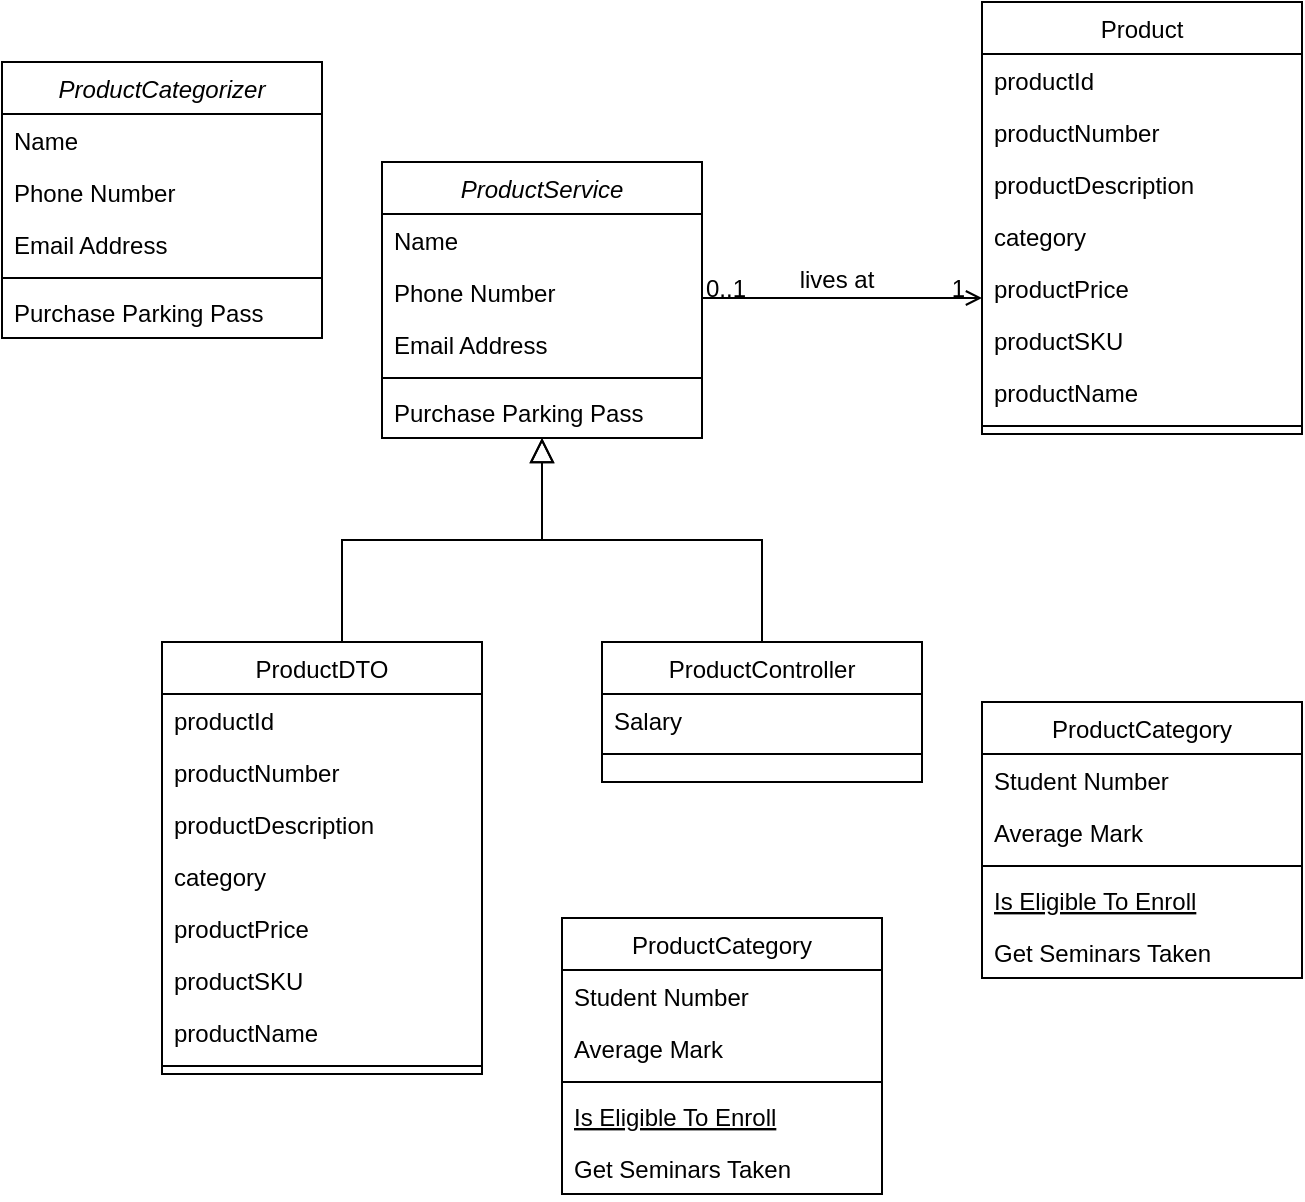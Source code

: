 <mxfile version="24.7.6">
  <diagram id="C5RBs43oDa-KdzZeNtuy" name="Page-1">
    <mxGraphModel dx="1090" dy="705" grid="1" gridSize="10" guides="1" tooltips="1" connect="1" arrows="1" fold="1" page="1" pageScale="1" pageWidth="827" pageHeight="1169" math="0" shadow="0">
      <root>
        <mxCell id="WIyWlLk6GJQsqaUBKTNV-0" />
        <mxCell id="WIyWlLk6GJQsqaUBKTNV-1" parent="WIyWlLk6GJQsqaUBKTNV-0" />
        <mxCell id="zkfFHV4jXpPFQw0GAbJ--0" value="ProductService" style="swimlane;fontStyle=2;align=center;verticalAlign=top;childLayout=stackLayout;horizontal=1;startSize=26;horizontalStack=0;resizeParent=1;resizeLast=0;collapsible=1;marginBottom=0;rounded=0;shadow=0;strokeWidth=1;" parent="WIyWlLk6GJQsqaUBKTNV-1" vertex="1">
          <mxGeometry x="220" y="120" width="160" height="138" as="geometry">
            <mxRectangle x="230" y="140" width="160" height="26" as="alternateBounds" />
          </mxGeometry>
        </mxCell>
        <mxCell id="zkfFHV4jXpPFQw0GAbJ--1" value="Name" style="text;align=left;verticalAlign=top;spacingLeft=4;spacingRight=4;overflow=hidden;rotatable=0;points=[[0,0.5],[1,0.5]];portConstraint=eastwest;" parent="zkfFHV4jXpPFQw0GAbJ--0" vertex="1">
          <mxGeometry y="26" width="160" height="26" as="geometry" />
        </mxCell>
        <mxCell id="zkfFHV4jXpPFQw0GAbJ--2" value="Phone Number" style="text;align=left;verticalAlign=top;spacingLeft=4;spacingRight=4;overflow=hidden;rotatable=0;points=[[0,0.5],[1,0.5]];portConstraint=eastwest;rounded=0;shadow=0;html=0;" parent="zkfFHV4jXpPFQw0GAbJ--0" vertex="1">
          <mxGeometry y="52" width="160" height="26" as="geometry" />
        </mxCell>
        <mxCell id="zkfFHV4jXpPFQw0GAbJ--3" value="Email Address" style="text;align=left;verticalAlign=top;spacingLeft=4;spacingRight=4;overflow=hidden;rotatable=0;points=[[0,0.5],[1,0.5]];portConstraint=eastwest;rounded=0;shadow=0;html=0;" parent="zkfFHV4jXpPFQw0GAbJ--0" vertex="1">
          <mxGeometry y="78" width="160" height="26" as="geometry" />
        </mxCell>
        <mxCell id="zkfFHV4jXpPFQw0GAbJ--4" value="" style="line;html=1;strokeWidth=1;align=left;verticalAlign=middle;spacingTop=-1;spacingLeft=3;spacingRight=3;rotatable=0;labelPosition=right;points=[];portConstraint=eastwest;" parent="zkfFHV4jXpPFQw0GAbJ--0" vertex="1">
          <mxGeometry y="104" width="160" height="8" as="geometry" />
        </mxCell>
        <mxCell id="zkfFHV4jXpPFQw0GAbJ--5" value="Purchase Parking Pass" style="text;align=left;verticalAlign=top;spacingLeft=4;spacingRight=4;overflow=hidden;rotatable=0;points=[[0,0.5],[1,0.5]];portConstraint=eastwest;" parent="zkfFHV4jXpPFQw0GAbJ--0" vertex="1">
          <mxGeometry y="112" width="160" height="26" as="geometry" />
        </mxCell>
        <mxCell id="zkfFHV4jXpPFQw0GAbJ--12" value="" style="endArrow=block;endSize=10;endFill=0;shadow=0;strokeWidth=1;rounded=0;curved=0;edgeStyle=elbowEdgeStyle;elbow=vertical;" parent="WIyWlLk6GJQsqaUBKTNV-1" target="zkfFHV4jXpPFQw0GAbJ--0" edge="1">
          <mxGeometry width="160" relative="1" as="geometry">
            <mxPoint x="200" y="360" as="sourcePoint" />
            <mxPoint x="200" y="203" as="targetPoint" />
          </mxGeometry>
        </mxCell>
        <mxCell id="zkfFHV4jXpPFQw0GAbJ--13" value="ProductController" style="swimlane;fontStyle=0;align=center;verticalAlign=top;childLayout=stackLayout;horizontal=1;startSize=26;horizontalStack=0;resizeParent=1;resizeLast=0;collapsible=1;marginBottom=0;rounded=0;shadow=0;strokeWidth=1;" parent="WIyWlLk6GJQsqaUBKTNV-1" vertex="1">
          <mxGeometry x="330" y="360" width="160" height="70" as="geometry">
            <mxRectangle x="340" y="380" width="170" height="26" as="alternateBounds" />
          </mxGeometry>
        </mxCell>
        <mxCell id="zkfFHV4jXpPFQw0GAbJ--14" value="Salary" style="text;align=left;verticalAlign=top;spacingLeft=4;spacingRight=4;overflow=hidden;rotatable=0;points=[[0,0.5],[1,0.5]];portConstraint=eastwest;" parent="zkfFHV4jXpPFQw0GAbJ--13" vertex="1">
          <mxGeometry y="26" width="160" height="26" as="geometry" />
        </mxCell>
        <mxCell id="zkfFHV4jXpPFQw0GAbJ--15" value="" style="line;html=1;strokeWidth=1;align=left;verticalAlign=middle;spacingTop=-1;spacingLeft=3;spacingRight=3;rotatable=0;labelPosition=right;points=[];portConstraint=eastwest;" parent="zkfFHV4jXpPFQw0GAbJ--13" vertex="1">
          <mxGeometry y="52" width="160" height="8" as="geometry" />
        </mxCell>
        <mxCell id="zkfFHV4jXpPFQw0GAbJ--16" value="" style="endArrow=block;endSize=10;endFill=0;shadow=0;strokeWidth=1;rounded=0;curved=0;edgeStyle=elbowEdgeStyle;elbow=vertical;" parent="WIyWlLk6GJQsqaUBKTNV-1" source="zkfFHV4jXpPFQw0GAbJ--13" target="zkfFHV4jXpPFQw0GAbJ--0" edge="1">
          <mxGeometry width="160" relative="1" as="geometry">
            <mxPoint x="210" y="373" as="sourcePoint" />
            <mxPoint x="310" y="271" as="targetPoint" />
          </mxGeometry>
        </mxCell>
        <mxCell id="zkfFHV4jXpPFQw0GAbJ--17" value="Product" style="swimlane;fontStyle=0;align=center;verticalAlign=top;childLayout=stackLayout;horizontal=1;startSize=26;horizontalStack=0;resizeParent=1;resizeLast=0;collapsible=1;marginBottom=0;rounded=0;shadow=0;strokeWidth=1;" parent="WIyWlLk6GJQsqaUBKTNV-1" vertex="1">
          <mxGeometry x="520" y="40" width="160" height="216" as="geometry">
            <mxRectangle x="550" y="140" width="160" height="26" as="alternateBounds" />
          </mxGeometry>
        </mxCell>
        <mxCell id="zkfFHV4jXpPFQw0GAbJ--18" value="productId" style="text;align=left;verticalAlign=top;spacingLeft=4;spacingRight=4;overflow=hidden;rotatable=0;points=[[0,0.5],[1,0.5]];portConstraint=eastwest;" parent="zkfFHV4jXpPFQw0GAbJ--17" vertex="1">
          <mxGeometry y="26" width="160" height="26" as="geometry" />
        </mxCell>
        <mxCell id="zkfFHV4jXpPFQw0GAbJ--19" value="productNumber" style="text;align=left;verticalAlign=top;spacingLeft=4;spacingRight=4;overflow=hidden;rotatable=0;points=[[0,0.5],[1,0.5]];portConstraint=eastwest;rounded=0;shadow=0;html=0;" parent="zkfFHV4jXpPFQw0GAbJ--17" vertex="1">
          <mxGeometry y="52" width="160" height="26" as="geometry" />
        </mxCell>
        <mxCell id="zkfFHV4jXpPFQw0GAbJ--20" value="productDescription" style="text;align=left;verticalAlign=top;spacingLeft=4;spacingRight=4;overflow=hidden;rotatable=0;points=[[0,0.5],[1,0.5]];portConstraint=eastwest;rounded=0;shadow=0;html=0;" parent="zkfFHV4jXpPFQw0GAbJ--17" vertex="1">
          <mxGeometry y="78" width="160" height="26" as="geometry" />
        </mxCell>
        <mxCell id="zkfFHV4jXpPFQw0GAbJ--21" value="category" style="text;align=left;verticalAlign=top;spacingLeft=4;spacingRight=4;overflow=hidden;rotatable=0;points=[[0,0.5],[1,0.5]];portConstraint=eastwest;rounded=0;shadow=0;html=0;" parent="zkfFHV4jXpPFQw0GAbJ--17" vertex="1">
          <mxGeometry y="104" width="160" height="26" as="geometry" />
        </mxCell>
        <mxCell id="zkfFHV4jXpPFQw0GAbJ--22" value="productPrice" style="text;align=left;verticalAlign=top;spacingLeft=4;spacingRight=4;overflow=hidden;rotatable=0;points=[[0,0.5],[1,0.5]];portConstraint=eastwest;rounded=0;shadow=0;html=0;" parent="zkfFHV4jXpPFQw0GAbJ--17" vertex="1">
          <mxGeometry y="130" width="160" height="26" as="geometry" />
        </mxCell>
        <mxCell id="vdLtgOFEtuR1bdomnZRr-0" value="productSKU" style="text;align=left;verticalAlign=top;spacingLeft=4;spacingRight=4;overflow=hidden;rotatable=0;points=[[0,0.5],[1,0.5]];portConstraint=eastwest;rounded=0;shadow=0;html=0;" vertex="1" parent="zkfFHV4jXpPFQw0GAbJ--17">
          <mxGeometry y="156" width="160" height="26" as="geometry" />
        </mxCell>
        <mxCell id="vdLtgOFEtuR1bdomnZRr-1" value="productName" style="text;align=left;verticalAlign=top;spacingLeft=4;spacingRight=4;overflow=hidden;rotatable=0;points=[[0,0.5],[1,0.5]];portConstraint=eastwest;rounded=0;shadow=0;html=0;" vertex="1" parent="zkfFHV4jXpPFQw0GAbJ--17">
          <mxGeometry y="182" width="160" height="26" as="geometry" />
        </mxCell>
        <mxCell id="zkfFHV4jXpPFQw0GAbJ--23" value="" style="line;html=1;strokeWidth=1;align=left;verticalAlign=middle;spacingTop=-1;spacingLeft=3;spacingRight=3;rotatable=0;labelPosition=right;points=[];portConstraint=eastwest;" parent="zkfFHV4jXpPFQw0GAbJ--17" vertex="1">
          <mxGeometry y="208" width="160" height="8" as="geometry" />
        </mxCell>
        <mxCell id="zkfFHV4jXpPFQw0GAbJ--26" value="" style="endArrow=open;shadow=0;strokeWidth=1;rounded=0;curved=0;endFill=1;edgeStyle=elbowEdgeStyle;elbow=vertical;" parent="WIyWlLk6GJQsqaUBKTNV-1" source="zkfFHV4jXpPFQw0GAbJ--0" target="zkfFHV4jXpPFQw0GAbJ--17" edge="1">
          <mxGeometry x="0.5" y="41" relative="1" as="geometry">
            <mxPoint x="380" y="192" as="sourcePoint" />
            <mxPoint x="540" y="192" as="targetPoint" />
            <mxPoint x="-40" y="32" as="offset" />
          </mxGeometry>
        </mxCell>
        <mxCell id="zkfFHV4jXpPFQw0GAbJ--27" value="0..1" style="resizable=0;align=left;verticalAlign=bottom;labelBackgroundColor=none;fontSize=12;" parent="zkfFHV4jXpPFQw0GAbJ--26" connectable="0" vertex="1">
          <mxGeometry x="-1" relative="1" as="geometry">
            <mxPoint y="4" as="offset" />
          </mxGeometry>
        </mxCell>
        <mxCell id="zkfFHV4jXpPFQw0GAbJ--28" value="1" style="resizable=0;align=right;verticalAlign=bottom;labelBackgroundColor=none;fontSize=12;" parent="zkfFHV4jXpPFQw0GAbJ--26" connectable="0" vertex="1">
          <mxGeometry x="1" relative="1" as="geometry">
            <mxPoint x="-7" y="4" as="offset" />
          </mxGeometry>
        </mxCell>
        <mxCell id="zkfFHV4jXpPFQw0GAbJ--29" value="lives at" style="text;html=1;resizable=0;points=[];;align=center;verticalAlign=middle;labelBackgroundColor=none;rounded=0;shadow=0;strokeWidth=1;fontSize=12;" parent="zkfFHV4jXpPFQw0GAbJ--26" vertex="1" connectable="0">
          <mxGeometry x="0.5" y="49" relative="1" as="geometry">
            <mxPoint x="-38" y="40" as="offset" />
          </mxGeometry>
        </mxCell>
        <mxCell id="udv1yEXfJXVsM3Ktqw7E-0" value="ProductCategory" style="swimlane;fontStyle=0;align=center;verticalAlign=top;childLayout=stackLayout;horizontal=1;startSize=26;horizontalStack=0;resizeParent=1;resizeLast=0;collapsible=1;marginBottom=0;rounded=0;shadow=0;strokeWidth=1;" parent="WIyWlLk6GJQsqaUBKTNV-1" vertex="1">
          <mxGeometry x="520" y="390" width="160" height="138" as="geometry">
            <mxRectangle x="130" y="380" width="160" height="26" as="alternateBounds" />
          </mxGeometry>
        </mxCell>
        <mxCell id="udv1yEXfJXVsM3Ktqw7E-1" value="Student Number" style="text;align=left;verticalAlign=top;spacingLeft=4;spacingRight=4;overflow=hidden;rotatable=0;points=[[0,0.5],[1,0.5]];portConstraint=eastwest;" parent="udv1yEXfJXVsM3Ktqw7E-0" vertex="1">
          <mxGeometry y="26" width="160" height="26" as="geometry" />
        </mxCell>
        <mxCell id="udv1yEXfJXVsM3Ktqw7E-2" value="Average Mark" style="text;align=left;verticalAlign=top;spacingLeft=4;spacingRight=4;overflow=hidden;rotatable=0;points=[[0,0.5],[1,0.5]];portConstraint=eastwest;rounded=0;shadow=0;html=0;" parent="udv1yEXfJXVsM3Ktqw7E-0" vertex="1">
          <mxGeometry y="52" width="160" height="26" as="geometry" />
        </mxCell>
        <mxCell id="udv1yEXfJXVsM3Ktqw7E-3" value="" style="line;html=1;strokeWidth=1;align=left;verticalAlign=middle;spacingTop=-1;spacingLeft=3;spacingRight=3;rotatable=0;labelPosition=right;points=[];portConstraint=eastwest;" parent="udv1yEXfJXVsM3Ktqw7E-0" vertex="1">
          <mxGeometry y="78" width="160" height="8" as="geometry" />
        </mxCell>
        <mxCell id="udv1yEXfJXVsM3Ktqw7E-4" value="Is Eligible To Enroll" style="text;align=left;verticalAlign=top;spacingLeft=4;spacingRight=4;overflow=hidden;rotatable=0;points=[[0,0.5],[1,0.5]];portConstraint=eastwest;fontStyle=4" parent="udv1yEXfJXVsM3Ktqw7E-0" vertex="1">
          <mxGeometry y="86" width="160" height="26" as="geometry" />
        </mxCell>
        <mxCell id="udv1yEXfJXVsM3Ktqw7E-5" value="Get Seminars Taken" style="text;align=left;verticalAlign=top;spacingLeft=4;spacingRight=4;overflow=hidden;rotatable=0;points=[[0,0.5],[1,0.5]];portConstraint=eastwest;" parent="udv1yEXfJXVsM3Ktqw7E-0" vertex="1">
          <mxGeometry y="112" width="160" height="26" as="geometry" />
        </mxCell>
        <mxCell id="udv1yEXfJXVsM3Ktqw7E-6" value="ProductCategory" style="swimlane;fontStyle=0;align=center;verticalAlign=top;childLayout=stackLayout;horizontal=1;startSize=26;horizontalStack=0;resizeParent=1;resizeLast=0;collapsible=1;marginBottom=0;rounded=0;shadow=0;strokeWidth=1;" parent="WIyWlLk6GJQsqaUBKTNV-1" vertex="1">
          <mxGeometry x="310" y="498" width="160" height="138" as="geometry">
            <mxRectangle x="130" y="380" width="160" height="26" as="alternateBounds" />
          </mxGeometry>
        </mxCell>
        <mxCell id="udv1yEXfJXVsM3Ktqw7E-7" value="Student Number" style="text;align=left;verticalAlign=top;spacingLeft=4;spacingRight=4;overflow=hidden;rotatable=0;points=[[0,0.5],[1,0.5]];portConstraint=eastwest;" parent="udv1yEXfJXVsM3Ktqw7E-6" vertex="1">
          <mxGeometry y="26" width="160" height="26" as="geometry" />
        </mxCell>
        <mxCell id="udv1yEXfJXVsM3Ktqw7E-8" value="Average Mark" style="text;align=left;verticalAlign=top;spacingLeft=4;spacingRight=4;overflow=hidden;rotatable=0;points=[[0,0.5],[1,0.5]];portConstraint=eastwest;rounded=0;shadow=0;html=0;" parent="udv1yEXfJXVsM3Ktqw7E-6" vertex="1">
          <mxGeometry y="52" width="160" height="26" as="geometry" />
        </mxCell>
        <mxCell id="udv1yEXfJXVsM3Ktqw7E-9" value="" style="line;html=1;strokeWidth=1;align=left;verticalAlign=middle;spacingTop=-1;spacingLeft=3;spacingRight=3;rotatable=0;labelPosition=right;points=[];portConstraint=eastwest;" parent="udv1yEXfJXVsM3Ktqw7E-6" vertex="1">
          <mxGeometry y="78" width="160" height="8" as="geometry" />
        </mxCell>
        <mxCell id="udv1yEXfJXVsM3Ktqw7E-10" value="Is Eligible To Enroll" style="text;align=left;verticalAlign=top;spacingLeft=4;spacingRight=4;overflow=hidden;rotatable=0;points=[[0,0.5],[1,0.5]];portConstraint=eastwest;fontStyle=4" parent="udv1yEXfJXVsM3Ktqw7E-6" vertex="1">
          <mxGeometry y="86" width="160" height="26" as="geometry" />
        </mxCell>
        <mxCell id="udv1yEXfJXVsM3Ktqw7E-11" value="Get Seminars Taken" style="text;align=left;verticalAlign=top;spacingLeft=4;spacingRight=4;overflow=hidden;rotatable=0;points=[[0,0.5],[1,0.5]];portConstraint=eastwest;" parent="udv1yEXfJXVsM3Ktqw7E-6" vertex="1">
          <mxGeometry y="112" width="160" height="26" as="geometry" />
        </mxCell>
        <mxCell id="udv1yEXfJXVsM3Ktqw7E-12" value="ProductCategorizer" style="swimlane;fontStyle=2;align=center;verticalAlign=top;childLayout=stackLayout;horizontal=1;startSize=26;horizontalStack=0;resizeParent=1;resizeLast=0;collapsible=1;marginBottom=0;rounded=0;shadow=0;strokeWidth=1;" parent="WIyWlLk6GJQsqaUBKTNV-1" vertex="1">
          <mxGeometry x="30" y="70" width="160" height="138" as="geometry">
            <mxRectangle x="230" y="140" width="160" height="26" as="alternateBounds" />
          </mxGeometry>
        </mxCell>
        <mxCell id="udv1yEXfJXVsM3Ktqw7E-13" value="Name" style="text;align=left;verticalAlign=top;spacingLeft=4;spacingRight=4;overflow=hidden;rotatable=0;points=[[0,0.5],[1,0.5]];portConstraint=eastwest;" parent="udv1yEXfJXVsM3Ktqw7E-12" vertex="1">
          <mxGeometry y="26" width="160" height="26" as="geometry" />
        </mxCell>
        <mxCell id="udv1yEXfJXVsM3Ktqw7E-14" value="Phone Number" style="text;align=left;verticalAlign=top;spacingLeft=4;spacingRight=4;overflow=hidden;rotatable=0;points=[[0,0.5],[1,0.5]];portConstraint=eastwest;rounded=0;shadow=0;html=0;" parent="udv1yEXfJXVsM3Ktqw7E-12" vertex="1">
          <mxGeometry y="52" width="160" height="26" as="geometry" />
        </mxCell>
        <mxCell id="udv1yEXfJXVsM3Ktqw7E-15" value="Email Address" style="text;align=left;verticalAlign=top;spacingLeft=4;spacingRight=4;overflow=hidden;rotatable=0;points=[[0,0.5],[1,0.5]];portConstraint=eastwest;rounded=0;shadow=0;html=0;" parent="udv1yEXfJXVsM3Ktqw7E-12" vertex="1">
          <mxGeometry y="78" width="160" height="26" as="geometry" />
        </mxCell>
        <mxCell id="udv1yEXfJXVsM3Ktqw7E-16" value="" style="line;html=1;strokeWidth=1;align=left;verticalAlign=middle;spacingTop=-1;spacingLeft=3;spacingRight=3;rotatable=0;labelPosition=right;points=[];portConstraint=eastwest;" parent="udv1yEXfJXVsM3Ktqw7E-12" vertex="1">
          <mxGeometry y="104" width="160" height="8" as="geometry" />
        </mxCell>
        <mxCell id="udv1yEXfJXVsM3Ktqw7E-17" value="Purchase Parking Pass" style="text;align=left;verticalAlign=top;spacingLeft=4;spacingRight=4;overflow=hidden;rotatable=0;points=[[0,0.5],[1,0.5]];portConstraint=eastwest;" parent="udv1yEXfJXVsM3Ktqw7E-12" vertex="1">
          <mxGeometry y="112" width="160" height="26" as="geometry" />
        </mxCell>
        <mxCell id="vdLtgOFEtuR1bdomnZRr-3" value="ProductDTO" style="swimlane;fontStyle=0;align=center;verticalAlign=top;childLayout=stackLayout;horizontal=1;startSize=26;horizontalStack=0;resizeParent=1;resizeLast=0;collapsible=1;marginBottom=0;rounded=0;shadow=0;strokeWidth=1;" vertex="1" parent="WIyWlLk6GJQsqaUBKTNV-1">
          <mxGeometry x="110" y="360" width="160" height="216" as="geometry">
            <mxRectangle x="550" y="140" width="160" height="26" as="alternateBounds" />
          </mxGeometry>
        </mxCell>
        <mxCell id="vdLtgOFEtuR1bdomnZRr-4" value="productId" style="text;align=left;verticalAlign=top;spacingLeft=4;spacingRight=4;overflow=hidden;rotatable=0;points=[[0,0.5],[1,0.5]];portConstraint=eastwest;" vertex="1" parent="vdLtgOFEtuR1bdomnZRr-3">
          <mxGeometry y="26" width="160" height="26" as="geometry" />
        </mxCell>
        <mxCell id="vdLtgOFEtuR1bdomnZRr-5" value="productNumber" style="text;align=left;verticalAlign=top;spacingLeft=4;spacingRight=4;overflow=hidden;rotatable=0;points=[[0,0.5],[1,0.5]];portConstraint=eastwest;rounded=0;shadow=0;html=0;" vertex="1" parent="vdLtgOFEtuR1bdomnZRr-3">
          <mxGeometry y="52" width="160" height="26" as="geometry" />
        </mxCell>
        <mxCell id="vdLtgOFEtuR1bdomnZRr-6" value="productDescription" style="text;align=left;verticalAlign=top;spacingLeft=4;spacingRight=4;overflow=hidden;rotatable=0;points=[[0,0.5],[1,0.5]];portConstraint=eastwest;rounded=0;shadow=0;html=0;" vertex="1" parent="vdLtgOFEtuR1bdomnZRr-3">
          <mxGeometry y="78" width="160" height="26" as="geometry" />
        </mxCell>
        <mxCell id="vdLtgOFEtuR1bdomnZRr-7" value="category" style="text;align=left;verticalAlign=top;spacingLeft=4;spacingRight=4;overflow=hidden;rotatable=0;points=[[0,0.5],[1,0.5]];portConstraint=eastwest;rounded=0;shadow=0;html=0;" vertex="1" parent="vdLtgOFEtuR1bdomnZRr-3">
          <mxGeometry y="104" width="160" height="26" as="geometry" />
        </mxCell>
        <mxCell id="vdLtgOFEtuR1bdomnZRr-8" value="productPrice" style="text;align=left;verticalAlign=top;spacingLeft=4;spacingRight=4;overflow=hidden;rotatable=0;points=[[0,0.5],[1,0.5]];portConstraint=eastwest;rounded=0;shadow=0;html=0;" vertex="1" parent="vdLtgOFEtuR1bdomnZRr-3">
          <mxGeometry y="130" width="160" height="26" as="geometry" />
        </mxCell>
        <mxCell id="vdLtgOFEtuR1bdomnZRr-9" value="productSKU" style="text;align=left;verticalAlign=top;spacingLeft=4;spacingRight=4;overflow=hidden;rotatable=0;points=[[0,0.5],[1,0.5]];portConstraint=eastwest;rounded=0;shadow=0;html=0;" vertex="1" parent="vdLtgOFEtuR1bdomnZRr-3">
          <mxGeometry y="156" width="160" height="26" as="geometry" />
        </mxCell>
        <mxCell id="vdLtgOFEtuR1bdomnZRr-10" value="productName" style="text;align=left;verticalAlign=top;spacingLeft=4;spacingRight=4;overflow=hidden;rotatable=0;points=[[0,0.5],[1,0.5]];portConstraint=eastwest;rounded=0;shadow=0;html=0;" vertex="1" parent="vdLtgOFEtuR1bdomnZRr-3">
          <mxGeometry y="182" width="160" height="26" as="geometry" />
        </mxCell>
        <mxCell id="vdLtgOFEtuR1bdomnZRr-11" value="" style="line;html=1;strokeWidth=1;align=left;verticalAlign=middle;spacingTop=-1;spacingLeft=3;spacingRight=3;rotatable=0;labelPosition=right;points=[];portConstraint=eastwest;" vertex="1" parent="vdLtgOFEtuR1bdomnZRr-3">
          <mxGeometry y="208" width="160" height="8" as="geometry" />
        </mxCell>
      </root>
    </mxGraphModel>
  </diagram>
</mxfile>
